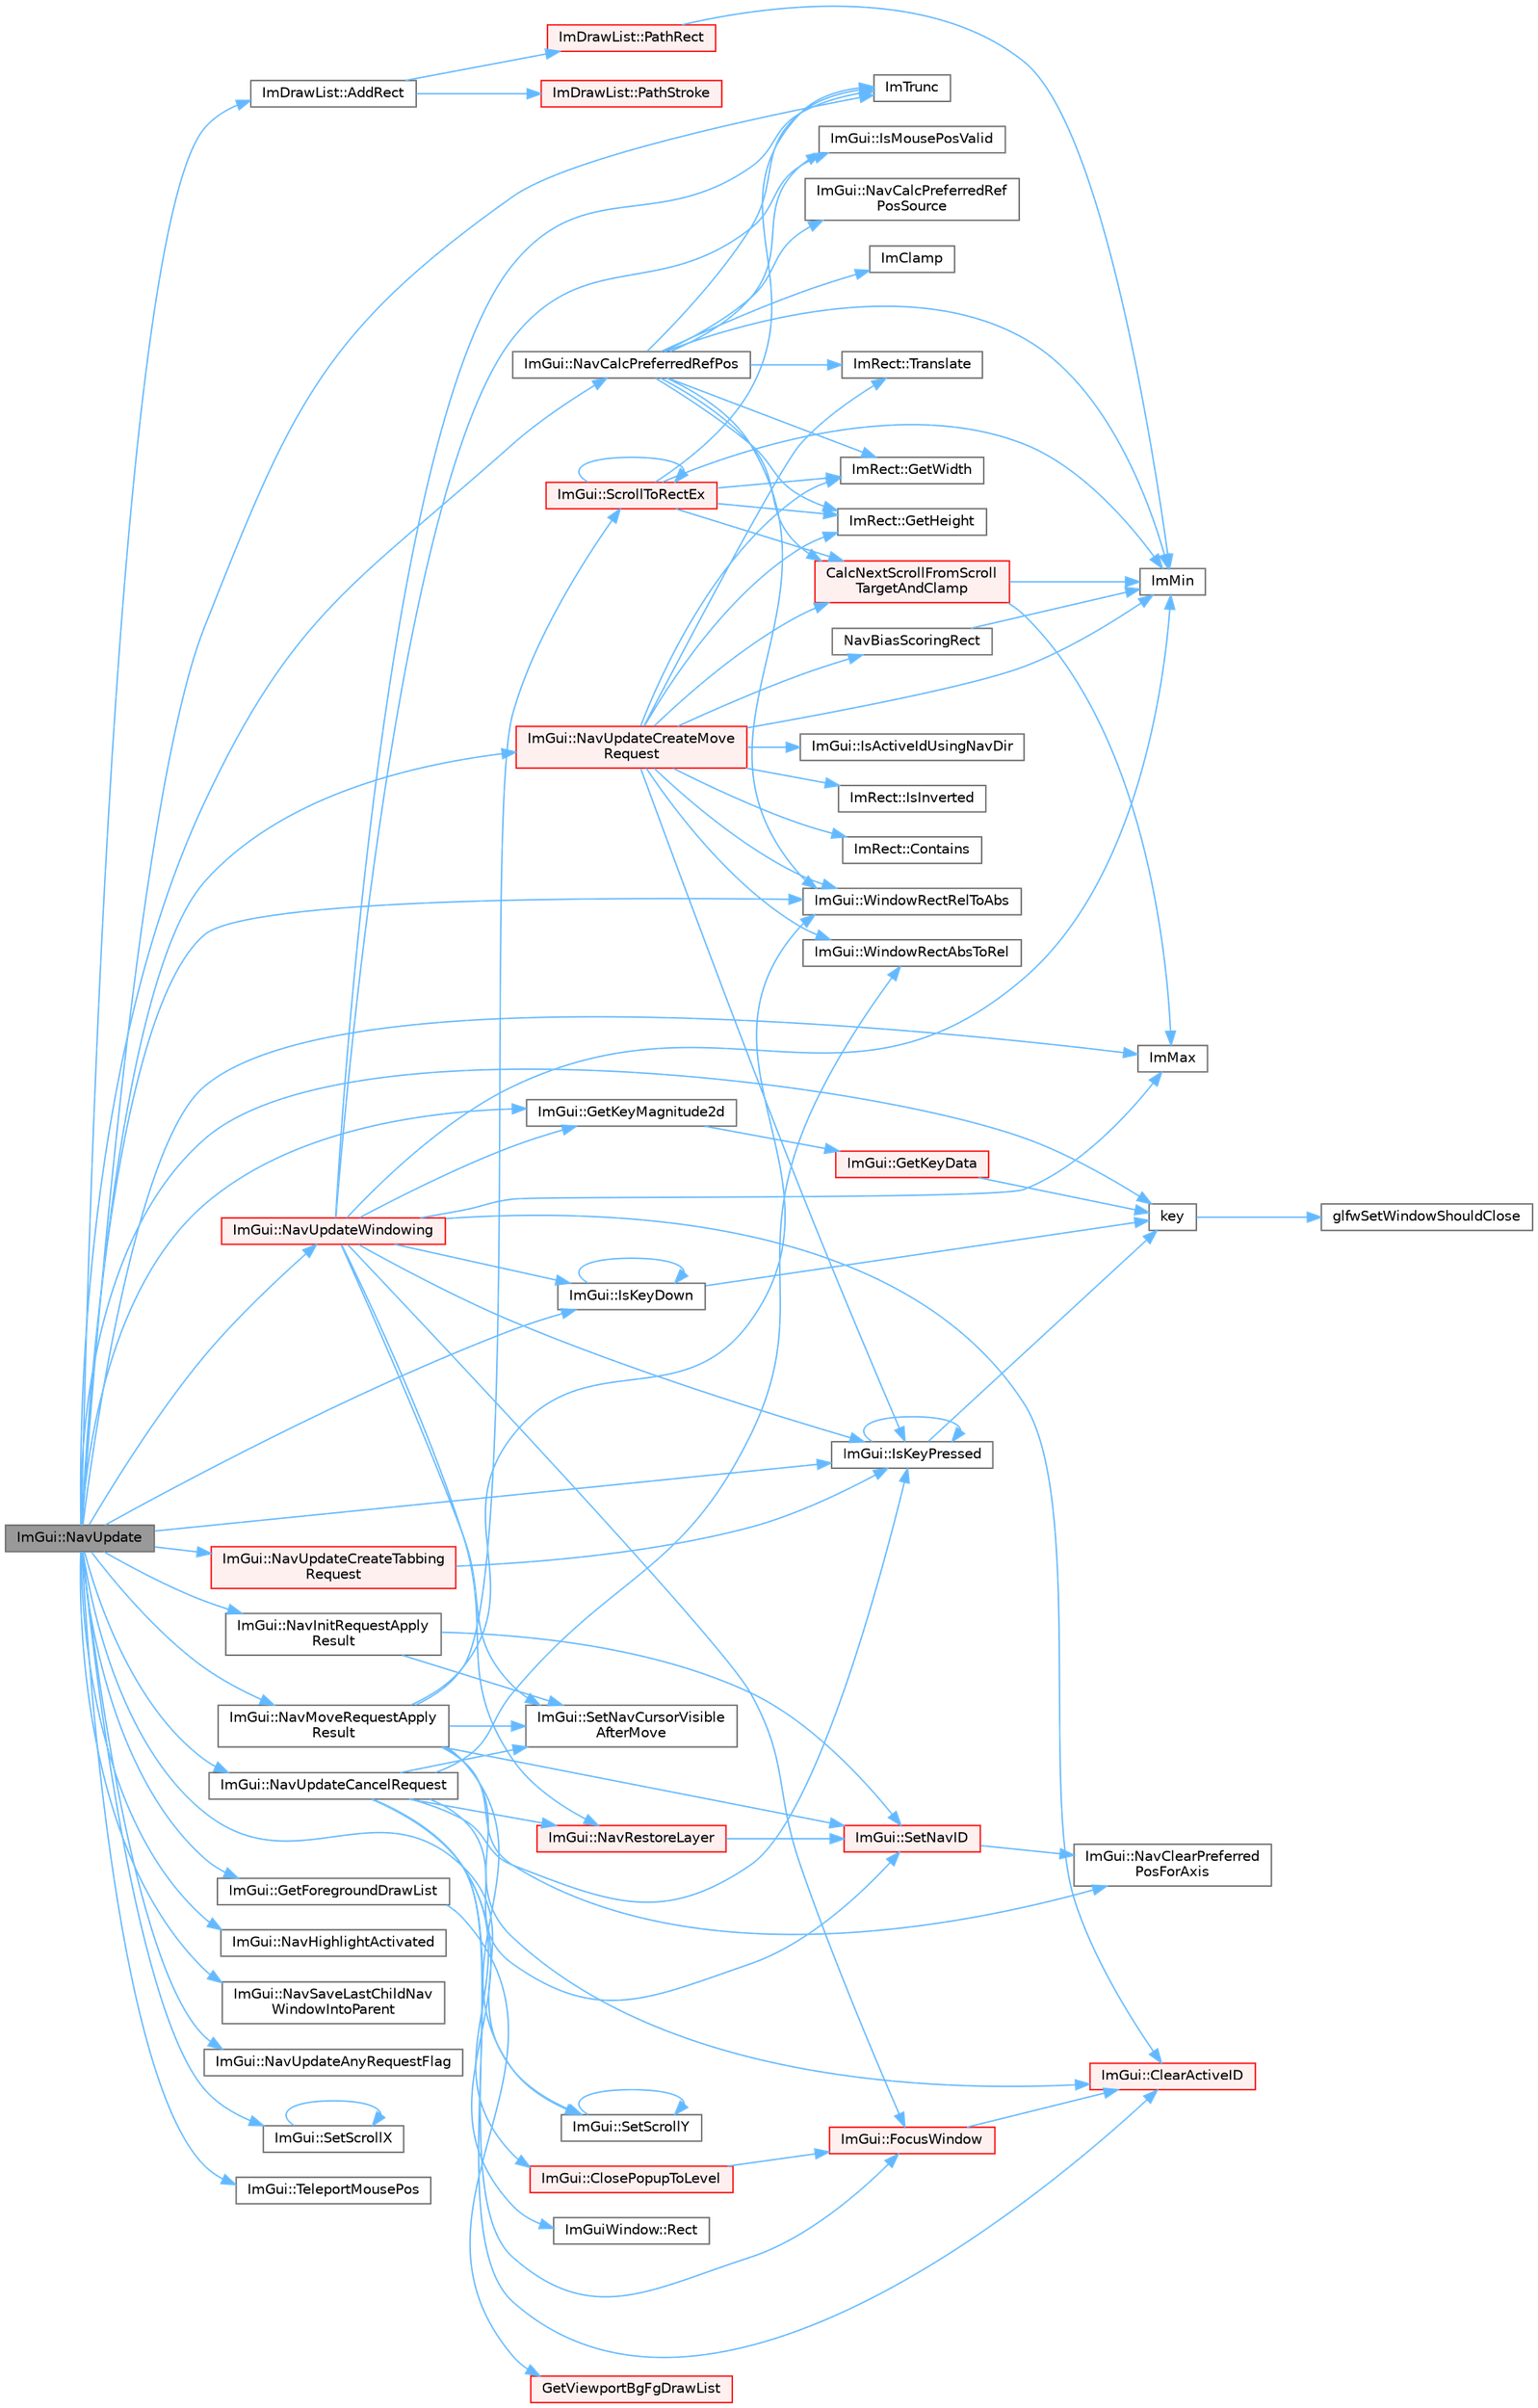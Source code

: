 digraph "ImGui::NavUpdate"
{
 // LATEX_PDF_SIZE
  bgcolor="transparent";
  edge [fontname=Helvetica,fontsize=10,labelfontname=Helvetica,labelfontsize=10];
  node [fontname=Helvetica,fontsize=10,shape=box,height=0.2,width=0.4];
  rankdir="LR";
  Node1 [id="Node000001",label="ImGui::NavUpdate",height=0.2,width=0.4,color="gray40", fillcolor="grey60", style="filled", fontcolor="black",tooltip=" "];
  Node1 -> Node2 [id="edge1_Node000001_Node000002",color="steelblue1",style="solid",tooltip=" "];
  Node2 [id="Node000002",label="ImDrawList::AddRect",height=0.2,width=0.4,color="grey40", fillcolor="white", style="filled",URL="$struct_im_draw_list.html#ad96f10a3e954fe0c5b7c96d4e205af7b",tooltip=" "];
  Node2 -> Node3 [id="edge2_Node000002_Node000003",color="steelblue1",style="solid",tooltip=" "];
  Node3 [id="Node000003",label="ImDrawList::PathRect",height=0.2,width=0.4,color="red", fillcolor="#FFF0F0", style="filled",URL="$struct_im_draw_list.html#a2251eb264ed8b17a253c409787375053",tooltip=" "];
  Node3 -> Node5 [id="edge3_Node000003_Node000005",color="steelblue1",style="solid",tooltip=" "];
  Node5 [id="Node000005",label="ImMin",height=0.2,width=0.4,color="grey40", fillcolor="white", style="filled",URL="$imgui__internal_8h.html#a7f9d7828066a9d61b5630adcdf4655d3",tooltip=" "];
  Node2 -> Node12 [id="edge4_Node000002_Node000012",color="steelblue1",style="solid",tooltip=" "];
  Node12 [id="Node000012",label="ImDrawList::PathStroke",height=0.2,width=0.4,color="red", fillcolor="#FFF0F0", style="filled",URL="$struct_im_draw_list.html#a60bf9040ef3d09b39c4ba8f5a2a68ae9",tooltip=" "];
  Node1 -> Node18 [id="edge5_Node000001_Node000018",color="steelblue1",style="solid",tooltip=" "];
  Node18 [id="Node000018",label="ImGui::GetForegroundDrawList",height=0.2,width=0.4,color="grey40", fillcolor="white", style="filled",URL="$namespace_im_gui.html#a77e1a981b472415e6613a2bd0966d817",tooltip=" "];
  Node18 -> Node19 [id="edge6_Node000018_Node000019",color="steelblue1",style="solid",tooltip=" "];
  Node19 [id="Node000019",label="GetViewportBgFgDrawList",height=0.2,width=0.4,color="red", fillcolor="#FFF0F0", style="filled",URL="$imgui_8cpp.html#a86964372ace3c5efb9325a2162f04efd",tooltip=" "];
  Node1 -> Node25 [id="edge7_Node000001_Node000025",color="steelblue1",style="solid",tooltip=" "];
  Node25 [id="Node000025",label="ImGui::GetKeyMagnitude2d",height=0.2,width=0.4,color="grey40", fillcolor="white", style="filled",URL="$namespace_im_gui.html#a7be7c8eb5bd517b2c7b361f1521b1137",tooltip=" "];
  Node25 -> Node26 [id="edge8_Node000025_Node000026",color="steelblue1",style="solid",tooltip=" "];
  Node26 [id="Node000026",label="ImGui::GetKeyData",height=0.2,width=0.4,color="red", fillcolor="#FFF0F0", style="filled",URL="$namespace_im_gui.html#a6d32d70d6beb45537b605508b78216c3",tooltip=" "];
  Node26 -> Node28 [id="edge9_Node000026_Node000028",color="steelblue1",style="solid",tooltip=" "];
  Node28 [id="Node000028",label="key",height=0.2,width=0.4,color="grey40", fillcolor="white", style="filled",URL="$gears_8c.html#accd6b5b92b78666e36543412d4ac14cd",tooltip=" "];
  Node28 -> Node29 [id="edge10_Node000028_Node000029",color="steelblue1",style="solid",tooltip=" "];
  Node29 [id="Node000029",label="glfwSetWindowShouldClose",height=0.2,width=0.4,color="grey40", fillcolor="white", style="filled",URL="$group__window.html#ga1cadeda7a1e2f224e06a8415d30741aa",tooltip="Sets the close flag of the specified window."];
  Node1 -> Node14 [id="edge11_Node000001_Node000014",color="steelblue1",style="solid",tooltip=" "];
  Node14 [id="Node000014",label="ImMax",height=0.2,width=0.4,color="grey40", fillcolor="white", style="filled",URL="$imgui__internal_8h.html#a7667efd95147d0422f140917c71a9226",tooltip=" "];
  Node1 -> Node31 [id="edge12_Node000001_Node000031",color="steelblue1",style="solid",tooltip=" "];
  Node31 [id="Node000031",label="ImTrunc",height=0.2,width=0.4,color="grey40", fillcolor="white", style="filled",URL="$imgui__internal_8h.html#a34870cae27ccd450c17ec3d3910b2da4",tooltip=" "];
  Node1 -> Node32 [id="edge13_Node000001_Node000032",color="steelblue1",style="solid",tooltip=" "];
  Node32 [id="Node000032",label="ImGui::IsKeyDown",height=0.2,width=0.4,color="grey40", fillcolor="white", style="filled",URL="$namespace_im_gui.html#a82095f2501c1df5ccd1928a53edaad99",tooltip=" "];
  Node32 -> Node32 [id="edge14_Node000032_Node000032",color="steelblue1",style="solid",tooltip=" "];
  Node32 -> Node28 [id="edge15_Node000032_Node000028",color="steelblue1",style="solid",tooltip=" "];
  Node1 -> Node33 [id="edge16_Node000001_Node000033",color="steelblue1",style="solid",tooltip=" "];
  Node33 [id="Node000033",label="ImGui::IsKeyPressed",height=0.2,width=0.4,color="grey40", fillcolor="white", style="filled",URL="$namespace_im_gui.html#a477c2ef31c9641b158d78879780bd108",tooltip=" "];
  Node33 -> Node33 [id="edge17_Node000033_Node000033",color="steelblue1",style="solid",tooltip=" "];
  Node33 -> Node28 [id="edge18_Node000033_Node000028",color="steelblue1",style="solid",tooltip=" "];
  Node1 -> Node28 [id="edge19_Node000001_Node000028",color="steelblue1",style="solid",tooltip=" "];
  Node1 -> Node34 [id="edge20_Node000001_Node000034",color="steelblue1",style="solid",tooltip=" "];
  Node34 [id="Node000034",label="ImGui::NavCalcPreferredRefPos",height=0.2,width=0.4,color="grey40", fillcolor="white", style="filled",URL="$namespace_im_gui.html#a3fedd0a136d52d72d2fd1e3139b4272c",tooltip=" "];
  Node34 -> Node35 [id="edge21_Node000034_Node000035",color="steelblue1",style="solid",tooltip=" "];
  Node35 [id="Node000035",label="CalcNextScrollFromScroll\lTargetAndClamp",height=0.2,width=0.4,color="red", fillcolor="#FFF0F0", style="filled",URL="$imgui_8cpp.html#a07abb80a54115cb5cf9da03351e29533",tooltip=" "];
  Node35 -> Node14 [id="edge22_Node000035_Node000014",color="steelblue1",style="solid",tooltip=" "];
  Node35 -> Node5 [id="edge23_Node000035_Node000005",color="steelblue1",style="solid",tooltip=" "];
  Node34 -> Node38 [id="edge24_Node000034_Node000038",color="steelblue1",style="solid",tooltip=" "];
  Node38 [id="Node000038",label="ImRect::GetHeight",height=0.2,width=0.4,color="grey40", fillcolor="white", style="filled",URL="$struct_im_rect.html#a748d8ae9cb26508951ec6e2f2df0625b",tooltip=" "];
  Node34 -> Node39 [id="edge25_Node000034_Node000039",color="steelblue1",style="solid",tooltip=" "];
  Node39 [id="Node000039",label="ImRect::GetWidth",height=0.2,width=0.4,color="grey40", fillcolor="white", style="filled",URL="$struct_im_rect.html#afa75cb8491f20901c96166d17dcddac4",tooltip=" "];
  Node34 -> Node10 [id="edge26_Node000034_Node000010",color="steelblue1",style="solid",tooltip=" "];
  Node10 [id="Node000010",label="ImClamp",height=0.2,width=0.4,color="grey40", fillcolor="white", style="filled",URL="$imgui__internal_8h.html#a6e61ede308bfd68c7434e17905a29fc8",tooltip=" "];
  Node34 -> Node5 [id="edge27_Node000034_Node000005",color="steelblue1",style="solid",tooltip=" "];
  Node34 -> Node31 [id="edge28_Node000034_Node000031",color="steelblue1",style="solid",tooltip=" "];
  Node34 -> Node40 [id="edge29_Node000034_Node000040",color="steelblue1",style="solid",tooltip=" "];
  Node40 [id="Node000040",label="ImGui::IsMousePosValid",height=0.2,width=0.4,color="grey40", fillcolor="white", style="filled",URL="$namespace_im_gui.html#a22d482190e8f549d5904aded1c6f7778",tooltip=" "];
  Node34 -> Node41 [id="edge30_Node000034_Node000041",color="steelblue1",style="solid",tooltip=" "];
  Node41 [id="Node000041",label="ImGui::NavCalcPreferredRef\lPosSource",height=0.2,width=0.4,color="grey40", fillcolor="white", style="filled",URL="$namespace_im_gui.html#afb1d93bad824b814033f7f3de41db5e0",tooltip=" "];
  Node34 -> Node42 [id="edge31_Node000034_Node000042",color="steelblue1",style="solid",tooltip=" "];
  Node42 [id="Node000042",label="ImRect::Translate",height=0.2,width=0.4,color="grey40", fillcolor="white", style="filled",URL="$struct_im_rect.html#a7f799afba3d1c61212448709d9e1a79b",tooltip=" "];
  Node34 -> Node43 [id="edge32_Node000034_Node000043",color="steelblue1",style="solid",tooltip=" "];
  Node43 [id="Node000043",label="ImGui::WindowRectRelToAbs",height=0.2,width=0.4,color="grey40", fillcolor="white", style="filled",URL="$namespace_im_gui.html#a10d8f47027c5bea2da6d5792ada70a7f",tooltip=" "];
  Node1 -> Node44 [id="edge33_Node000001_Node000044",color="steelblue1",style="solid",tooltip=" "];
  Node44 [id="Node000044",label="ImGui::NavHighlightActivated",height=0.2,width=0.4,color="grey40", fillcolor="white", style="filled",URL="$namespace_im_gui.html#a3ea169ace83f149ae2b8c1a6d0f6d457",tooltip=" "];
  Node1 -> Node45 [id="edge34_Node000001_Node000045",color="steelblue1",style="solid",tooltip=" "];
  Node45 [id="Node000045",label="ImGui::NavInitRequestApply\lResult",height=0.2,width=0.4,color="grey40", fillcolor="white", style="filled",URL="$namespace_im_gui.html#a51e560cdb17a961810d557df80a4eaaa",tooltip=" "];
  Node45 -> Node46 [id="edge35_Node000045_Node000046",color="steelblue1",style="solid",tooltip=" "];
  Node46 [id="Node000046",label="ImGui::SetNavCursorVisible\lAfterMove",height=0.2,width=0.4,color="grey40", fillcolor="white", style="filled",URL="$namespace_im_gui.html#a570df642d8c9d5c20545160205aea3ca",tooltip=" "];
  Node45 -> Node47 [id="edge36_Node000045_Node000047",color="steelblue1",style="solid",tooltip=" "];
  Node47 [id="Node000047",label="ImGui::SetNavID",height=0.2,width=0.4,color="red", fillcolor="#FFF0F0", style="filled",URL="$namespace_im_gui.html#a101d94ec7f8e0a219bbaee58558316eb",tooltip=" "];
  Node47 -> Node48 [id="edge37_Node000047_Node000048",color="steelblue1",style="solid",tooltip=" "];
  Node48 [id="Node000048",label="ImGui::NavClearPreferred\lPosForAxis",height=0.2,width=0.4,color="grey40", fillcolor="white", style="filled",URL="$namespace_im_gui.html#a16348f6e2db5310142fff74eeb315929",tooltip=" "];
  Node1 -> Node50 [id="edge38_Node000001_Node000050",color="steelblue1",style="solid",tooltip=" "];
  Node50 [id="Node000050",label="ImGui::NavMoveRequestApply\lResult",height=0.2,width=0.4,color="grey40", fillcolor="white", style="filled",URL="$namespace_im_gui.html#a87c0b18dc173341304a700b096681c51",tooltip=" "];
  Node50 -> Node51 [id="edge39_Node000050_Node000051",color="steelblue1",style="solid",tooltip=" "];
  Node51 [id="Node000051",label="ImGui::ClearActiveID",height=0.2,width=0.4,color="red", fillcolor="#FFF0F0", style="filled",URL="$namespace_im_gui.html#a17ff60ad1e2669130ac38a04d16eb354",tooltip=" "];
  Node50 -> Node48 [id="edge40_Node000050_Node000048",color="steelblue1",style="solid",tooltip=" "];
  Node50 -> Node54 [id="edge41_Node000050_Node000054",color="steelblue1",style="solid",tooltip=" "];
  Node54 [id="Node000054",label="ImGui::ScrollToRectEx",height=0.2,width=0.4,color="red", fillcolor="#FFF0F0", style="filled",URL="$namespace_im_gui.html#a0c9e3a1d81ef0a0c530311beb1d88f7f",tooltip=" "];
  Node54 -> Node35 [id="edge42_Node000054_Node000035",color="steelblue1",style="solid",tooltip=" "];
  Node54 -> Node38 [id="edge43_Node000054_Node000038",color="steelblue1",style="solid",tooltip=" "];
  Node54 -> Node39 [id="edge44_Node000054_Node000039",color="steelblue1",style="solid",tooltip=" "];
  Node54 -> Node5 [id="edge45_Node000054_Node000005",color="steelblue1",style="solid",tooltip=" "];
  Node54 -> Node31 [id="edge46_Node000054_Node000031",color="steelblue1",style="solid",tooltip=" "];
  Node54 -> Node54 [id="edge47_Node000054_Node000054",color="steelblue1",style="solid",tooltip=" "];
  Node50 -> Node46 [id="edge48_Node000050_Node000046",color="steelblue1",style="solid",tooltip=" "];
  Node50 -> Node47 [id="edge49_Node000050_Node000047",color="steelblue1",style="solid",tooltip=" "];
  Node50 -> Node58 [id="edge50_Node000050_Node000058",color="steelblue1",style="solid",tooltip=" "];
  Node58 [id="Node000058",label="ImGui::SetScrollY",height=0.2,width=0.4,color="grey40", fillcolor="white", style="filled",URL="$namespace_im_gui.html#a41833555962807384432e6fc94d46ec9",tooltip=" "];
  Node58 -> Node58 [id="edge51_Node000058_Node000058",color="steelblue1",style="solid",tooltip=" "];
  Node50 -> Node43 [id="edge52_Node000050_Node000043",color="steelblue1",style="solid",tooltip=" "];
  Node1 -> Node59 [id="edge53_Node000001_Node000059",color="steelblue1",style="solid",tooltip=" "];
  Node59 [id="Node000059",label="ImGui::NavSaveLastChildNav\lWindowIntoParent",height=0.2,width=0.4,color="grey40", fillcolor="white", style="filled",URL="$namespace_im_gui.html#a100d3c85f9c5500643d741ba5124af1e",tooltip=" "];
  Node1 -> Node60 [id="edge54_Node000001_Node000060",color="steelblue1",style="solid",tooltip=" "];
  Node60 [id="Node000060",label="ImGui::NavUpdateAnyRequestFlag",height=0.2,width=0.4,color="grey40", fillcolor="white", style="filled",URL="$namespace_im_gui.html#a2cd868535661cdb5671214662f3c9388",tooltip=" "];
  Node1 -> Node61 [id="edge55_Node000001_Node000061",color="steelblue1",style="solid",tooltip=" "];
  Node61 [id="Node000061",label="ImGui::NavUpdateCancelRequest",height=0.2,width=0.4,color="grey40", fillcolor="white", style="filled",URL="$namespace_im_gui.html#a4f72273a6c1d8873fe60e9dbbb61ff2c",tooltip=" "];
  Node61 -> Node51 [id="edge56_Node000061_Node000051",color="steelblue1",style="solid",tooltip=" "];
  Node61 -> Node62 [id="edge57_Node000061_Node000062",color="steelblue1",style="solid",tooltip=" "];
  Node62 [id="Node000062",label="ImGui::ClosePopupToLevel",height=0.2,width=0.4,color="red", fillcolor="#FFF0F0", style="filled",URL="$namespace_im_gui.html#a0be705dc533a62387dc39ec5c276d2a0",tooltip=" "];
  Node62 -> Node65 [id="edge58_Node000062_Node000065",color="steelblue1",style="solid",tooltip=" "];
  Node65 [id="Node000065",label="ImGui::FocusWindow",height=0.2,width=0.4,color="red", fillcolor="#FFF0F0", style="filled",URL="$namespace_im_gui.html#a27aa6f2f3aa11778c6d023b1b223f262",tooltip=" "];
  Node65 -> Node51 [id="edge59_Node000065_Node000051",color="steelblue1",style="solid",tooltip=" "];
  Node61 -> Node65 [id="edge60_Node000061_Node000065",color="steelblue1",style="solid",tooltip=" "];
  Node61 -> Node33 [id="edge61_Node000061_Node000033",color="steelblue1",style="solid",tooltip=" "];
  Node61 -> Node77 [id="edge62_Node000061_Node000077",color="steelblue1",style="solid",tooltip=" "];
  Node77 [id="Node000077",label="ImGui::NavRestoreLayer",height=0.2,width=0.4,color="red", fillcolor="#FFF0F0", style="filled",URL="$namespace_im_gui.html#a5fe10334a98063dcc702433f807b7f63",tooltip=" "];
  Node77 -> Node47 [id="edge63_Node000077_Node000047",color="steelblue1",style="solid",tooltip=" "];
  Node61 -> Node79 [id="edge64_Node000061_Node000079",color="steelblue1",style="solid",tooltip=" "];
  Node79 [id="Node000079",label="ImGuiWindow::Rect",height=0.2,width=0.4,color="grey40", fillcolor="white", style="filled",URL="$struct_im_gui_window.html#a147da28bf5d167cbe0a363c4a578dea1",tooltip=" "];
  Node61 -> Node46 [id="edge65_Node000061_Node000046",color="steelblue1",style="solid",tooltip=" "];
  Node61 -> Node47 [id="edge66_Node000061_Node000047",color="steelblue1",style="solid",tooltip=" "];
  Node61 -> Node80 [id="edge67_Node000061_Node000080",color="steelblue1",style="solid",tooltip=" "];
  Node80 [id="Node000080",label="ImGui::WindowRectAbsToRel",height=0.2,width=0.4,color="grey40", fillcolor="white", style="filled",URL="$namespace_im_gui.html#a06d8e9fae450c785dc8f61f6e03462a7",tooltip=" "];
  Node1 -> Node81 [id="edge68_Node000001_Node000081",color="steelblue1",style="solid",tooltip=" "];
  Node81 [id="Node000081",label="ImGui::NavUpdateCreateMove\lRequest",height=0.2,width=0.4,color="red", fillcolor="#FFF0F0", style="filled",URL="$namespace_im_gui.html#a82099721acb65e7d7ada3d818bc9f4e8",tooltip=" "];
  Node81 -> Node35 [id="edge69_Node000081_Node000035",color="steelblue1",style="solid",tooltip=" "];
  Node81 -> Node82 [id="edge70_Node000081_Node000082",color="steelblue1",style="solid",tooltip=" "];
  Node82 [id="Node000082",label="ImRect::Contains",height=0.2,width=0.4,color="grey40", fillcolor="white", style="filled",URL="$struct_im_rect.html#ac583156fd0e9306181fff5d120b262ea",tooltip=" "];
  Node81 -> Node38 [id="edge71_Node000081_Node000038",color="steelblue1",style="solid",tooltip=" "];
  Node81 -> Node39 [id="edge72_Node000081_Node000039",color="steelblue1",style="solid",tooltip=" "];
  Node81 -> Node5 [id="edge73_Node000081_Node000005",color="steelblue1",style="solid",tooltip=" "];
  Node81 -> Node83 [id="edge74_Node000081_Node000083",color="steelblue1",style="solid",tooltip=" "];
  Node83 [id="Node000083",label="ImGui::IsActiveIdUsingNavDir",height=0.2,width=0.4,color="grey40", fillcolor="white", style="filled",URL="$namespace_im_gui.html#a900c43afe3b59d3844ca4c9ff27ef4f6",tooltip=" "];
  Node81 -> Node84 [id="edge75_Node000081_Node000084",color="steelblue1",style="solid",tooltip=" "];
  Node84 [id="Node000084",label="ImRect::IsInverted",height=0.2,width=0.4,color="grey40", fillcolor="white", style="filled",URL="$struct_im_rect.html#a140efca57832182e2483e5fe4ba50422",tooltip=" "];
  Node81 -> Node33 [id="edge76_Node000081_Node000033",color="steelblue1",style="solid",tooltip=" "];
  Node81 -> Node85 [id="edge77_Node000081_Node000085",color="steelblue1",style="solid",tooltip=" "];
  Node85 [id="Node000085",label="NavBiasScoringRect",height=0.2,width=0.4,color="grey40", fillcolor="white", style="filled",URL="$imgui_8cpp.html#a2a5bf432a6efec7731af9dc062f01dee",tooltip=" "];
  Node85 -> Node5 [id="edge78_Node000085_Node000005",color="steelblue1",style="solid",tooltip=" "];
  Node81 -> Node42 [id="edge79_Node000081_Node000042",color="steelblue1",style="solid",tooltip=" "];
  Node81 -> Node80 [id="edge80_Node000081_Node000080",color="steelblue1",style="solid",tooltip=" "];
  Node81 -> Node43 [id="edge81_Node000081_Node000043",color="steelblue1",style="solid",tooltip=" "];
  Node1 -> Node89 [id="edge82_Node000001_Node000089",color="steelblue1",style="solid",tooltip=" "];
  Node89 [id="Node000089",label="ImGui::NavUpdateCreateTabbing\lRequest",height=0.2,width=0.4,color="red", fillcolor="#FFF0F0", style="filled",URL="$namespace_im_gui.html#a4b2f13ee0b45541c54b44f3f5f4bfd61",tooltip=" "];
  Node89 -> Node33 [id="edge83_Node000089_Node000033",color="steelblue1",style="solid",tooltip=" "];
  Node1 -> Node90 [id="edge84_Node000001_Node000090",color="steelblue1",style="solid",tooltip=" "];
  Node90 [id="Node000090",label="ImGui::NavUpdateWindowing",height=0.2,width=0.4,color="red", fillcolor="#FFF0F0", style="filled",URL="$namespace_im_gui.html#ad00213b916de0bc1519d6d20259391cf",tooltip=" "];
  Node90 -> Node51 [id="edge85_Node000090_Node000051",color="steelblue1",style="solid",tooltip=" "];
  Node90 -> Node65 [id="edge86_Node000090_Node000065",color="steelblue1",style="solid",tooltip=" "];
  Node90 -> Node25 [id="edge87_Node000090_Node000025",color="steelblue1",style="solid",tooltip=" "];
  Node90 -> Node14 [id="edge88_Node000090_Node000014",color="steelblue1",style="solid",tooltip=" "];
  Node90 -> Node5 [id="edge89_Node000090_Node000005",color="steelblue1",style="solid",tooltip=" "];
  Node90 -> Node31 [id="edge90_Node000090_Node000031",color="steelblue1",style="solid",tooltip=" "];
  Node90 -> Node32 [id="edge91_Node000090_Node000032",color="steelblue1",style="solid",tooltip=" "];
  Node90 -> Node33 [id="edge92_Node000090_Node000033",color="steelblue1",style="solid",tooltip=" "];
  Node90 -> Node40 [id="edge93_Node000090_Node000040",color="steelblue1",style="solid",tooltip=" "];
  Node90 -> Node77 [id="edge94_Node000090_Node000077",color="steelblue1",style="solid",tooltip=" "];
  Node90 -> Node46 [id="edge95_Node000090_Node000046",color="steelblue1",style="solid",tooltip=" "];
  Node1 -> Node106 [id="edge96_Node000001_Node000106",color="steelblue1",style="solid",tooltip=" "];
  Node106 [id="Node000106",label="ImGui::SetScrollX",height=0.2,width=0.4,color="grey40", fillcolor="white", style="filled",URL="$namespace_im_gui.html#a0796750de8c50555d895f63e79ac87f0",tooltip=" "];
  Node106 -> Node106 [id="edge97_Node000106_Node000106",color="steelblue1",style="solid",tooltip=" "];
  Node1 -> Node58 [id="edge98_Node000001_Node000058",color="steelblue1",style="solid",tooltip=" "];
  Node1 -> Node107 [id="edge99_Node000001_Node000107",color="steelblue1",style="solid",tooltip=" "];
  Node107 [id="Node000107",label="ImGui::TeleportMousePos",height=0.2,width=0.4,color="grey40", fillcolor="white", style="filled",URL="$namespace_im_gui.html#ae4b35762bf1316a466de15c1f1401853",tooltip=" "];
  Node1 -> Node43 [id="edge100_Node000001_Node000043",color="steelblue1",style="solid",tooltip=" "];
}
